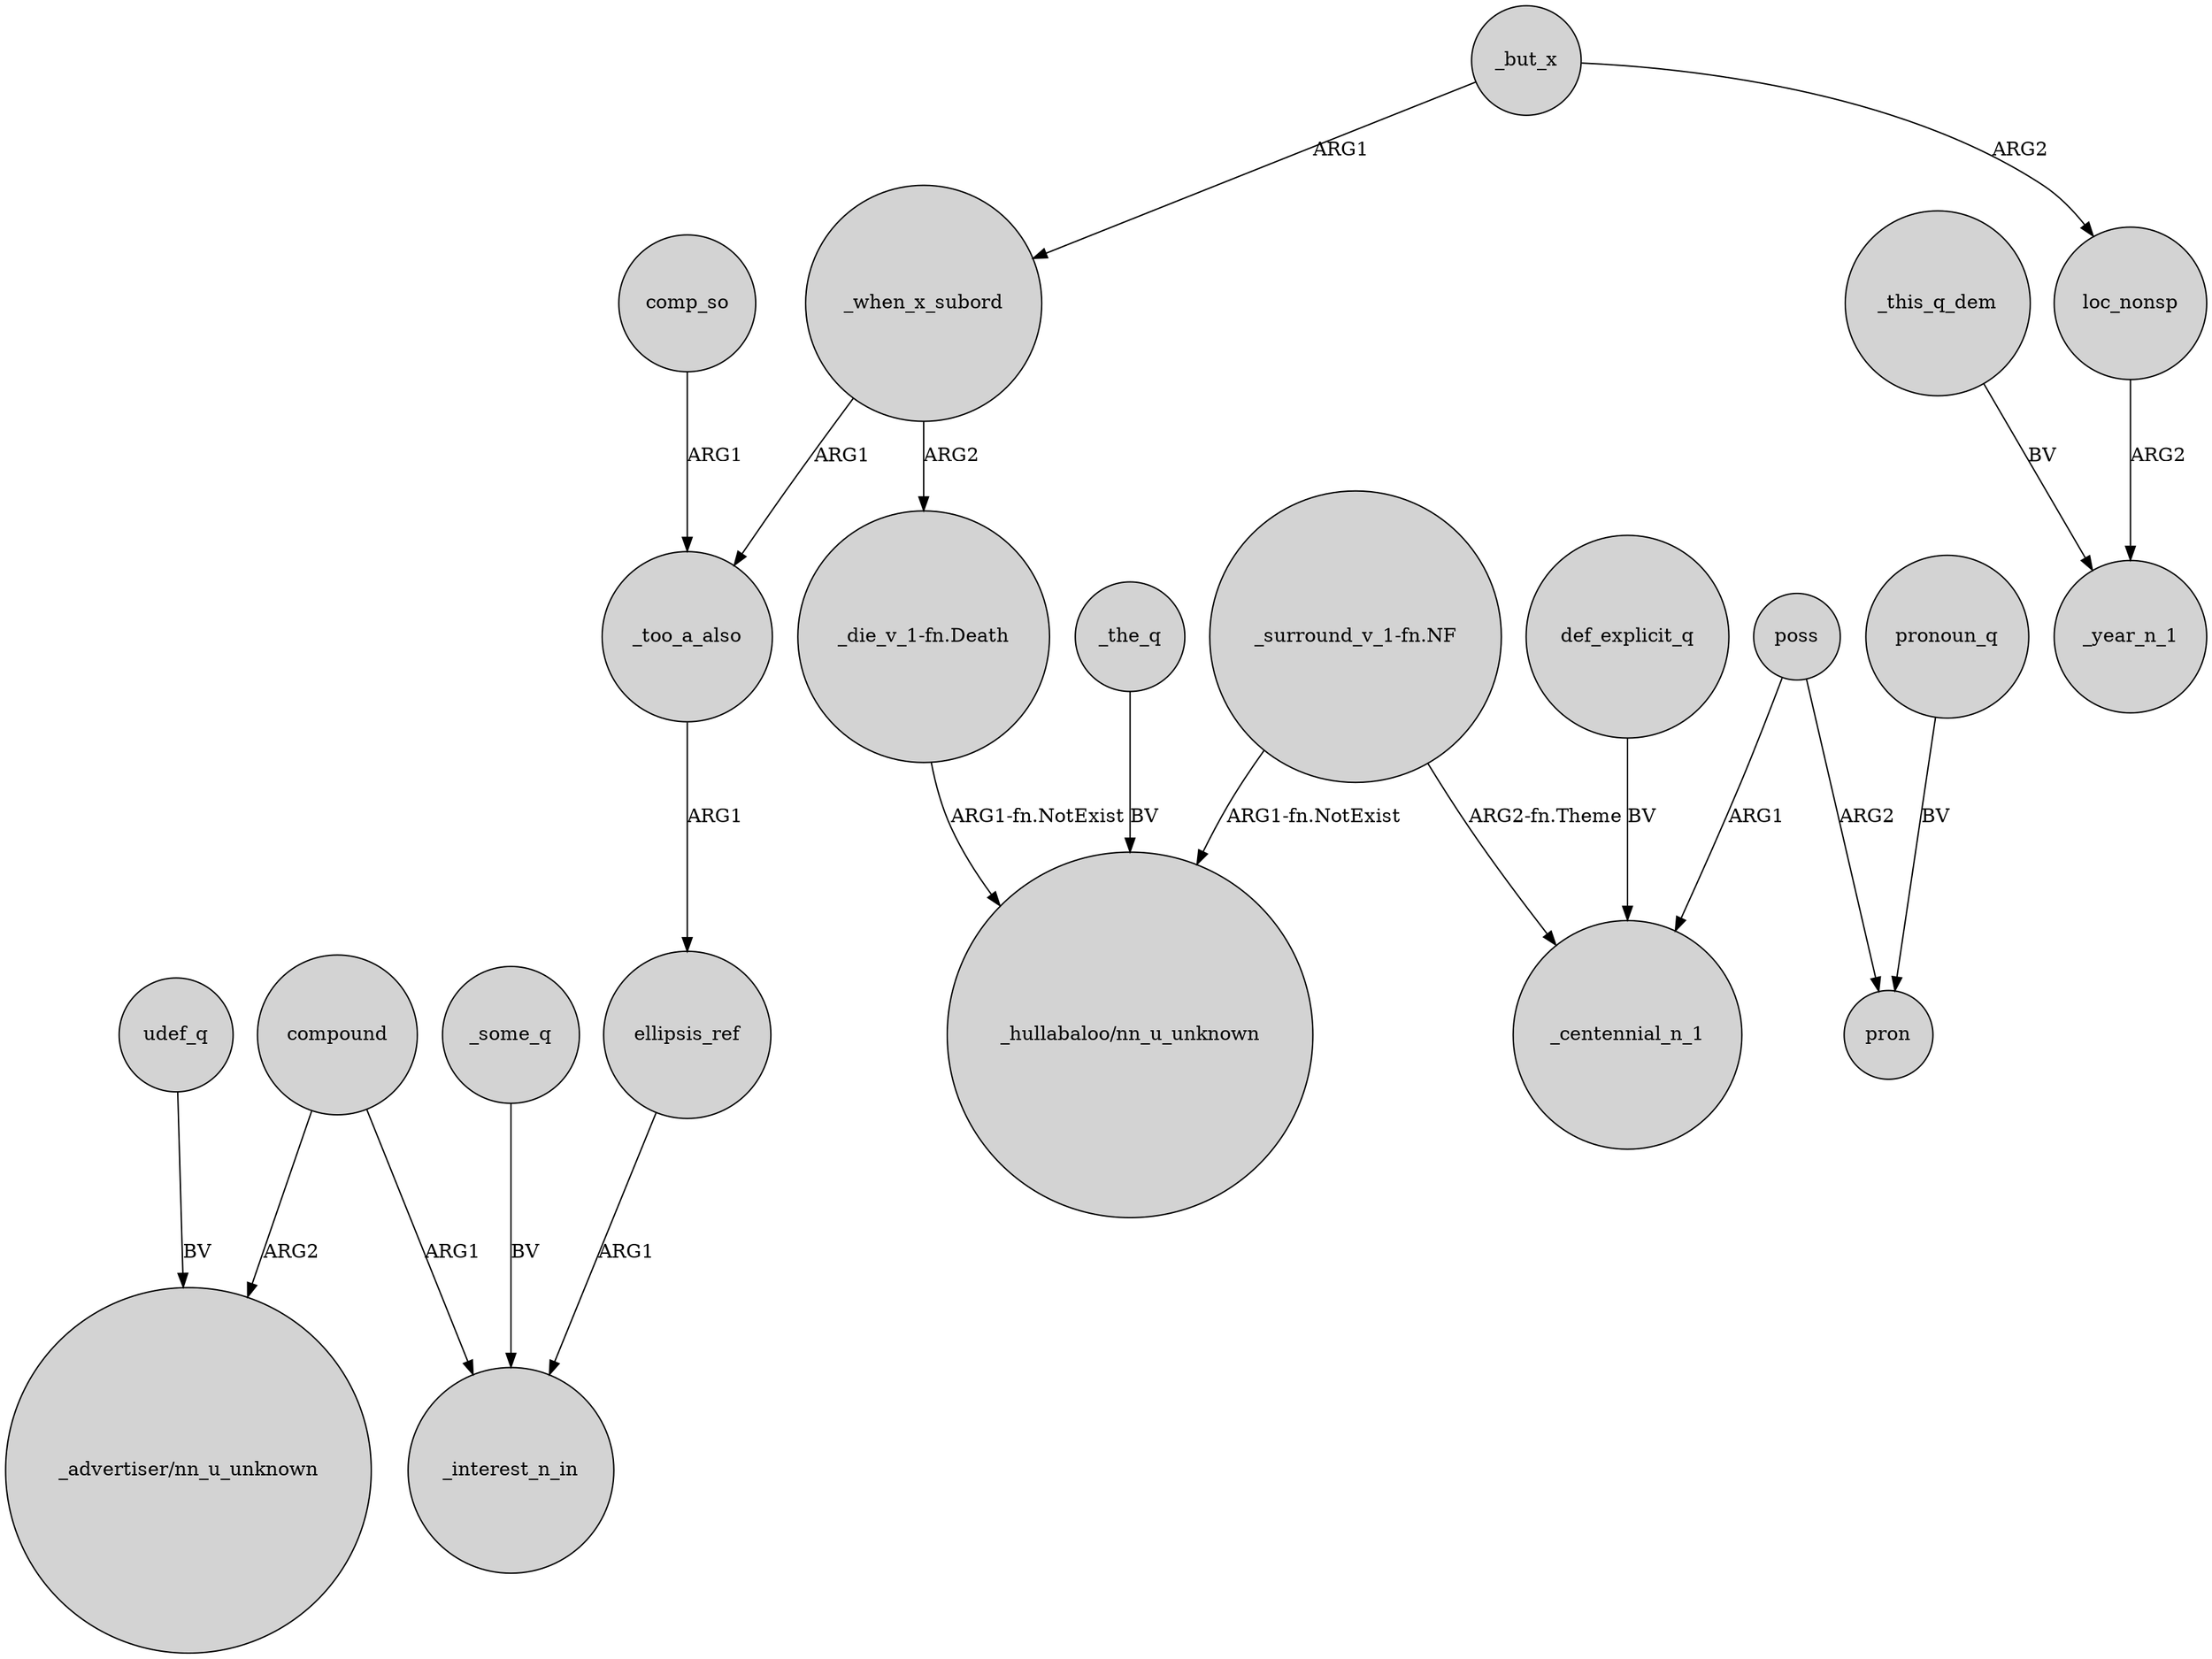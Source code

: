 digraph {
	node [shape=circle style=filled]
	compound -> "_advertiser/nn_u_unknown" [label=ARG2]
	poss -> _centennial_n_1 [label=ARG1]
	_when_x_subord -> _too_a_also [label=ARG1]
	poss -> pron [label=ARG2]
	comp_so -> _too_a_also [label=ARG1]
	ellipsis_ref -> _interest_n_in [label=ARG1]
	"_die_v_1-fn.Death" -> "_hullabaloo/nn_u_unknown" [label="ARG1-fn.NotExist"]
	def_explicit_q -> _centennial_n_1 [label=BV]
	_but_x -> _when_x_subord [label=ARG1]
	udef_q -> "_advertiser/nn_u_unknown" [label=BV]
	_when_x_subord -> "_die_v_1-fn.Death" [label=ARG2]
	pronoun_q -> pron [label=BV]
	_the_q -> "_hullabaloo/nn_u_unknown" [label=BV]
	"_surround_v_1-fn.NF" -> _centennial_n_1 [label="ARG2-fn.Theme"]
	loc_nonsp -> _year_n_1 [label=ARG2]
	_but_x -> loc_nonsp [label=ARG2]
	_too_a_also -> ellipsis_ref [label=ARG1]
	_some_q -> _interest_n_in [label=BV]
	compound -> _interest_n_in [label=ARG1]
	"_surround_v_1-fn.NF" -> "_hullabaloo/nn_u_unknown" [label="ARG1-fn.NotExist"]
	_this_q_dem -> _year_n_1 [label=BV]
}

